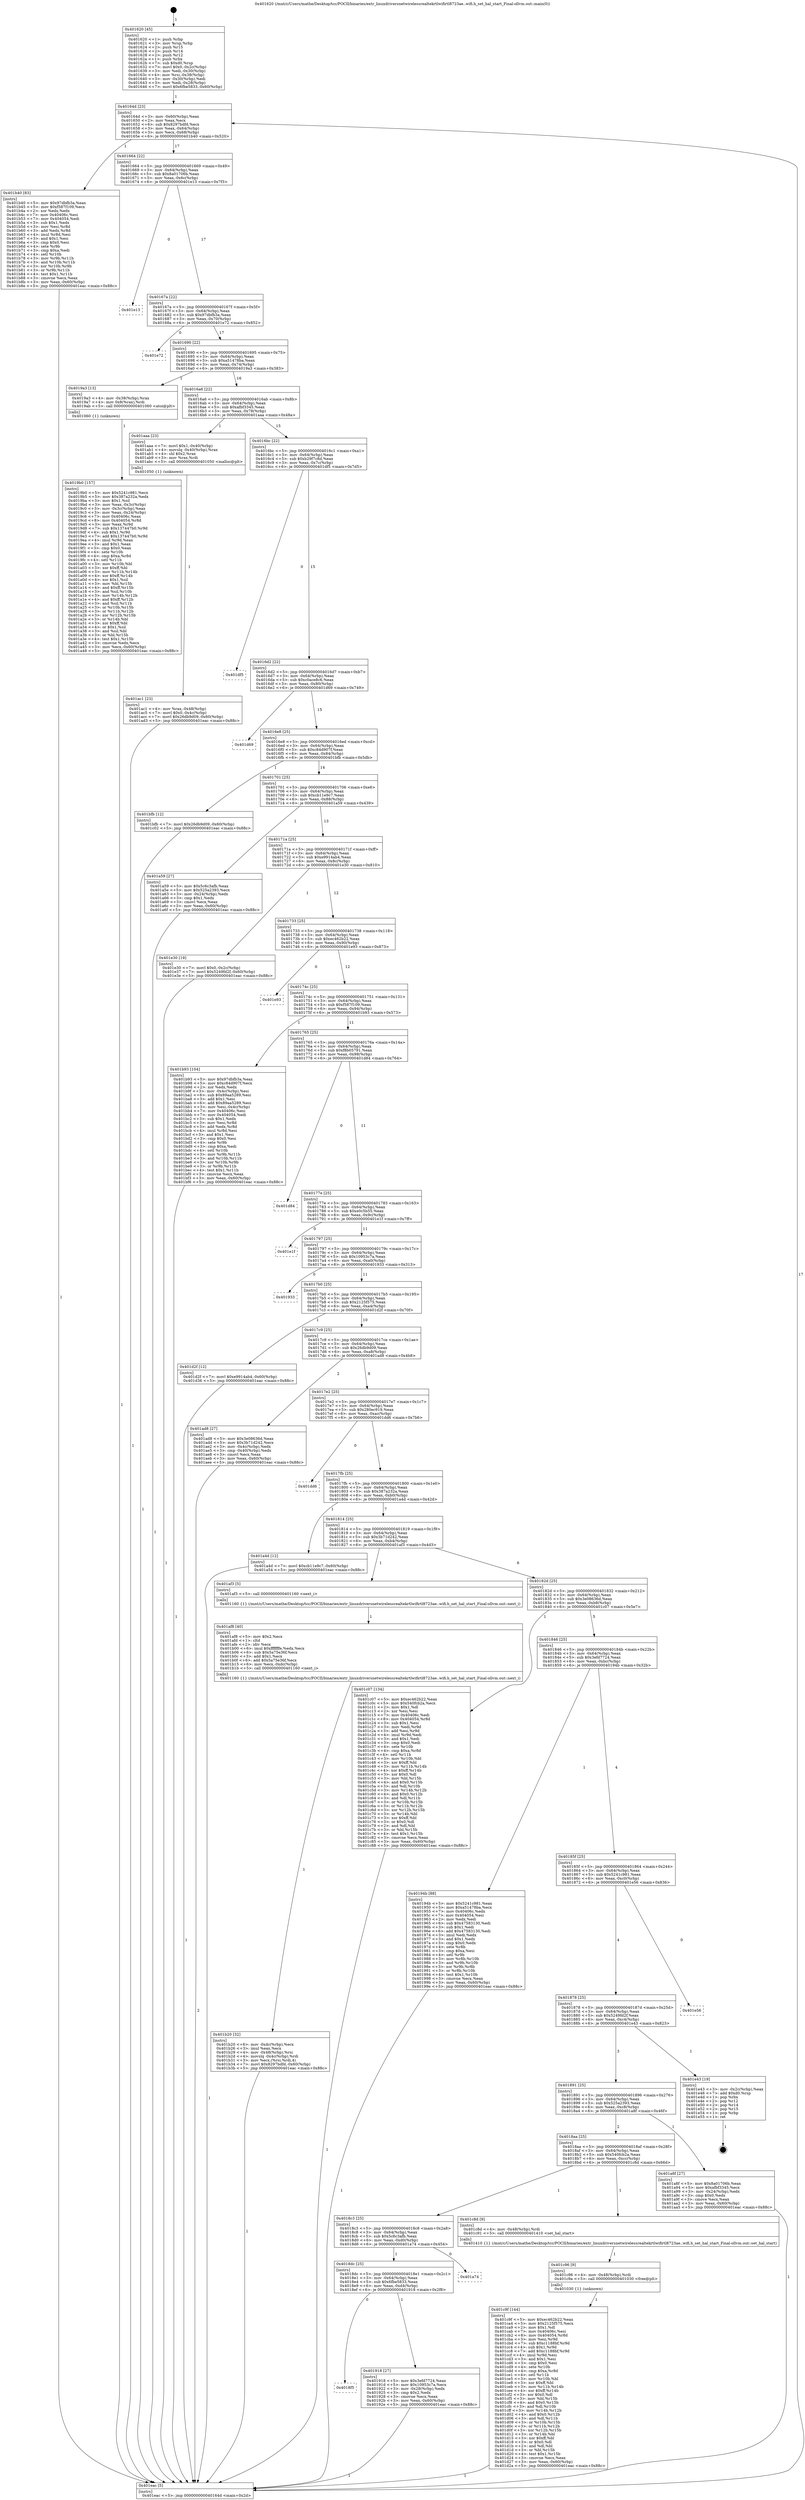 digraph "0x401620" {
  label = "0x401620 (/mnt/c/Users/mathe/Desktop/tcc/POCII/binaries/extr_linuxdriversnetwirelessrealtekrtlwifirtl8723ae..wifi.h_set_hal_start_Final-ollvm.out::main(0))"
  labelloc = "t"
  node[shape=record]

  Entry [label="",width=0.3,height=0.3,shape=circle,fillcolor=black,style=filled]
  "0x40164d" [label="{
     0x40164d [23]\l
     | [instrs]\l
     &nbsp;&nbsp;0x40164d \<+3\>: mov -0x60(%rbp),%eax\l
     &nbsp;&nbsp;0x401650 \<+2\>: mov %eax,%ecx\l
     &nbsp;&nbsp;0x401652 \<+6\>: sub $0x8297bdfd,%ecx\l
     &nbsp;&nbsp;0x401658 \<+3\>: mov %eax,-0x64(%rbp)\l
     &nbsp;&nbsp;0x40165b \<+3\>: mov %ecx,-0x68(%rbp)\l
     &nbsp;&nbsp;0x40165e \<+6\>: je 0000000000401b40 \<main+0x520\>\l
  }"]
  "0x401b40" [label="{
     0x401b40 [83]\l
     | [instrs]\l
     &nbsp;&nbsp;0x401b40 \<+5\>: mov $0x97dbfb3a,%eax\l
     &nbsp;&nbsp;0x401b45 \<+5\>: mov $0xf587f109,%ecx\l
     &nbsp;&nbsp;0x401b4a \<+2\>: xor %edx,%edx\l
     &nbsp;&nbsp;0x401b4c \<+7\>: mov 0x40406c,%esi\l
     &nbsp;&nbsp;0x401b53 \<+7\>: mov 0x404054,%edi\l
     &nbsp;&nbsp;0x401b5a \<+3\>: sub $0x1,%edx\l
     &nbsp;&nbsp;0x401b5d \<+3\>: mov %esi,%r8d\l
     &nbsp;&nbsp;0x401b60 \<+3\>: add %edx,%r8d\l
     &nbsp;&nbsp;0x401b63 \<+4\>: imul %r8d,%esi\l
     &nbsp;&nbsp;0x401b67 \<+3\>: and $0x1,%esi\l
     &nbsp;&nbsp;0x401b6a \<+3\>: cmp $0x0,%esi\l
     &nbsp;&nbsp;0x401b6d \<+4\>: sete %r9b\l
     &nbsp;&nbsp;0x401b71 \<+3\>: cmp $0xa,%edi\l
     &nbsp;&nbsp;0x401b74 \<+4\>: setl %r10b\l
     &nbsp;&nbsp;0x401b78 \<+3\>: mov %r9b,%r11b\l
     &nbsp;&nbsp;0x401b7b \<+3\>: and %r10b,%r11b\l
     &nbsp;&nbsp;0x401b7e \<+3\>: xor %r10b,%r9b\l
     &nbsp;&nbsp;0x401b81 \<+3\>: or %r9b,%r11b\l
     &nbsp;&nbsp;0x401b84 \<+4\>: test $0x1,%r11b\l
     &nbsp;&nbsp;0x401b88 \<+3\>: cmovne %ecx,%eax\l
     &nbsp;&nbsp;0x401b8b \<+3\>: mov %eax,-0x60(%rbp)\l
     &nbsp;&nbsp;0x401b8e \<+5\>: jmp 0000000000401eac \<main+0x88c\>\l
  }"]
  "0x401664" [label="{
     0x401664 [22]\l
     | [instrs]\l
     &nbsp;&nbsp;0x401664 \<+5\>: jmp 0000000000401669 \<main+0x49\>\l
     &nbsp;&nbsp;0x401669 \<+3\>: mov -0x64(%rbp),%eax\l
     &nbsp;&nbsp;0x40166c \<+5\>: sub $0x8a01706b,%eax\l
     &nbsp;&nbsp;0x401671 \<+3\>: mov %eax,-0x6c(%rbp)\l
     &nbsp;&nbsp;0x401674 \<+6\>: je 0000000000401e13 \<main+0x7f3\>\l
  }"]
  Exit [label="",width=0.3,height=0.3,shape=circle,fillcolor=black,style=filled,peripheries=2]
  "0x401e13" [label="{
     0x401e13\l
  }", style=dashed]
  "0x40167a" [label="{
     0x40167a [22]\l
     | [instrs]\l
     &nbsp;&nbsp;0x40167a \<+5\>: jmp 000000000040167f \<main+0x5f\>\l
     &nbsp;&nbsp;0x40167f \<+3\>: mov -0x64(%rbp),%eax\l
     &nbsp;&nbsp;0x401682 \<+5\>: sub $0x97dbfb3a,%eax\l
     &nbsp;&nbsp;0x401687 \<+3\>: mov %eax,-0x70(%rbp)\l
     &nbsp;&nbsp;0x40168a \<+6\>: je 0000000000401e72 \<main+0x852\>\l
  }"]
  "0x401c9f" [label="{
     0x401c9f [144]\l
     | [instrs]\l
     &nbsp;&nbsp;0x401c9f \<+5\>: mov $0xec462b22,%eax\l
     &nbsp;&nbsp;0x401ca4 \<+5\>: mov $0x2125f575,%ecx\l
     &nbsp;&nbsp;0x401ca9 \<+2\>: mov $0x1,%dl\l
     &nbsp;&nbsp;0x401cab \<+7\>: mov 0x40406c,%esi\l
     &nbsp;&nbsp;0x401cb2 \<+8\>: mov 0x404054,%r8d\l
     &nbsp;&nbsp;0x401cba \<+3\>: mov %esi,%r9d\l
     &nbsp;&nbsp;0x401cbd \<+7\>: sub $0xc1188bf,%r9d\l
     &nbsp;&nbsp;0x401cc4 \<+4\>: sub $0x1,%r9d\l
     &nbsp;&nbsp;0x401cc8 \<+7\>: add $0xc1188bf,%r9d\l
     &nbsp;&nbsp;0x401ccf \<+4\>: imul %r9d,%esi\l
     &nbsp;&nbsp;0x401cd3 \<+3\>: and $0x1,%esi\l
     &nbsp;&nbsp;0x401cd6 \<+3\>: cmp $0x0,%esi\l
     &nbsp;&nbsp;0x401cd9 \<+4\>: sete %r10b\l
     &nbsp;&nbsp;0x401cdd \<+4\>: cmp $0xa,%r8d\l
     &nbsp;&nbsp;0x401ce1 \<+4\>: setl %r11b\l
     &nbsp;&nbsp;0x401ce5 \<+3\>: mov %r10b,%bl\l
     &nbsp;&nbsp;0x401ce8 \<+3\>: xor $0xff,%bl\l
     &nbsp;&nbsp;0x401ceb \<+3\>: mov %r11b,%r14b\l
     &nbsp;&nbsp;0x401cee \<+4\>: xor $0xff,%r14b\l
     &nbsp;&nbsp;0x401cf2 \<+3\>: xor $0x0,%dl\l
     &nbsp;&nbsp;0x401cf5 \<+3\>: mov %bl,%r15b\l
     &nbsp;&nbsp;0x401cf8 \<+4\>: and $0x0,%r15b\l
     &nbsp;&nbsp;0x401cfc \<+3\>: and %dl,%r10b\l
     &nbsp;&nbsp;0x401cff \<+3\>: mov %r14b,%r12b\l
     &nbsp;&nbsp;0x401d02 \<+4\>: and $0x0,%r12b\l
     &nbsp;&nbsp;0x401d06 \<+3\>: and %dl,%r11b\l
     &nbsp;&nbsp;0x401d09 \<+3\>: or %r10b,%r15b\l
     &nbsp;&nbsp;0x401d0c \<+3\>: or %r11b,%r12b\l
     &nbsp;&nbsp;0x401d0f \<+3\>: xor %r12b,%r15b\l
     &nbsp;&nbsp;0x401d12 \<+3\>: or %r14b,%bl\l
     &nbsp;&nbsp;0x401d15 \<+3\>: xor $0xff,%bl\l
     &nbsp;&nbsp;0x401d18 \<+3\>: or $0x0,%dl\l
     &nbsp;&nbsp;0x401d1b \<+2\>: and %dl,%bl\l
     &nbsp;&nbsp;0x401d1d \<+3\>: or %bl,%r15b\l
     &nbsp;&nbsp;0x401d20 \<+4\>: test $0x1,%r15b\l
     &nbsp;&nbsp;0x401d24 \<+3\>: cmovne %ecx,%eax\l
     &nbsp;&nbsp;0x401d27 \<+3\>: mov %eax,-0x60(%rbp)\l
     &nbsp;&nbsp;0x401d2a \<+5\>: jmp 0000000000401eac \<main+0x88c\>\l
  }"]
  "0x401e72" [label="{
     0x401e72\l
  }", style=dashed]
  "0x401690" [label="{
     0x401690 [22]\l
     | [instrs]\l
     &nbsp;&nbsp;0x401690 \<+5\>: jmp 0000000000401695 \<main+0x75\>\l
     &nbsp;&nbsp;0x401695 \<+3\>: mov -0x64(%rbp),%eax\l
     &nbsp;&nbsp;0x401698 \<+5\>: sub $0xa51478ba,%eax\l
     &nbsp;&nbsp;0x40169d \<+3\>: mov %eax,-0x74(%rbp)\l
     &nbsp;&nbsp;0x4016a0 \<+6\>: je 00000000004019a3 \<main+0x383\>\l
  }"]
  "0x401c96" [label="{
     0x401c96 [9]\l
     | [instrs]\l
     &nbsp;&nbsp;0x401c96 \<+4\>: mov -0x48(%rbp),%rdi\l
     &nbsp;&nbsp;0x401c9a \<+5\>: call 0000000000401030 \<free@plt\>\l
     | [calls]\l
     &nbsp;&nbsp;0x401030 \{1\} (unknown)\l
  }"]
  "0x4019a3" [label="{
     0x4019a3 [13]\l
     | [instrs]\l
     &nbsp;&nbsp;0x4019a3 \<+4\>: mov -0x38(%rbp),%rax\l
     &nbsp;&nbsp;0x4019a7 \<+4\>: mov 0x8(%rax),%rdi\l
     &nbsp;&nbsp;0x4019ab \<+5\>: call 0000000000401060 \<atoi@plt\>\l
     | [calls]\l
     &nbsp;&nbsp;0x401060 \{1\} (unknown)\l
  }"]
  "0x4016a6" [label="{
     0x4016a6 [22]\l
     | [instrs]\l
     &nbsp;&nbsp;0x4016a6 \<+5\>: jmp 00000000004016ab \<main+0x8b\>\l
     &nbsp;&nbsp;0x4016ab \<+3\>: mov -0x64(%rbp),%eax\l
     &nbsp;&nbsp;0x4016ae \<+5\>: sub $0xafbf3345,%eax\l
     &nbsp;&nbsp;0x4016b3 \<+3\>: mov %eax,-0x78(%rbp)\l
     &nbsp;&nbsp;0x4016b6 \<+6\>: je 0000000000401aaa \<main+0x48a\>\l
  }"]
  "0x401b20" [label="{
     0x401b20 [32]\l
     | [instrs]\l
     &nbsp;&nbsp;0x401b20 \<+6\>: mov -0xdc(%rbp),%ecx\l
     &nbsp;&nbsp;0x401b26 \<+3\>: imul %eax,%ecx\l
     &nbsp;&nbsp;0x401b29 \<+4\>: mov -0x48(%rbp),%rsi\l
     &nbsp;&nbsp;0x401b2d \<+4\>: movslq -0x4c(%rbp),%rdi\l
     &nbsp;&nbsp;0x401b31 \<+3\>: mov %ecx,(%rsi,%rdi,4)\l
     &nbsp;&nbsp;0x401b34 \<+7\>: movl $0x8297bdfd,-0x60(%rbp)\l
     &nbsp;&nbsp;0x401b3b \<+5\>: jmp 0000000000401eac \<main+0x88c\>\l
  }"]
  "0x401aaa" [label="{
     0x401aaa [23]\l
     | [instrs]\l
     &nbsp;&nbsp;0x401aaa \<+7\>: movl $0x1,-0x40(%rbp)\l
     &nbsp;&nbsp;0x401ab1 \<+4\>: movslq -0x40(%rbp),%rax\l
     &nbsp;&nbsp;0x401ab5 \<+4\>: shl $0x2,%rax\l
     &nbsp;&nbsp;0x401ab9 \<+3\>: mov %rax,%rdi\l
     &nbsp;&nbsp;0x401abc \<+5\>: call 0000000000401050 \<malloc@plt\>\l
     | [calls]\l
     &nbsp;&nbsp;0x401050 \{1\} (unknown)\l
  }"]
  "0x4016bc" [label="{
     0x4016bc [22]\l
     | [instrs]\l
     &nbsp;&nbsp;0x4016bc \<+5\>: jmp 00000000004016c1 \<main+0xa1\>\l
     &nbsp;&nbsp;0x4016c1 \<+3\>: mov -0x64(%rbp),%eax\l
     &nbsp;&nbsp;0x4016c4 \<+5\>: sub $0xb29f7c8d,%eax\l
     &nbsp;&nbsp;0x4016c9 \<+3\>: mov %eax,-0x7c(%rbp)\l
     &nbsp;&nbsp;0x4016cc \<+6\>: je 0000000000401df5 \<main+0x7d5\>\l
  }"]
  "0x401af8" [label="{
     0x401af8 [40]\l
     | [instrs]\l
     &nbsp;&nbsp;0x401af8 \<+5\>: mov $0x2,%ecx\l
     &nbsp;&nbsp;0x401afd \<+1\>: cltd\l
     &nbsp;&nbsp;0x401afe \<+2\>: idiv %ecx\l
     &nbsp;&nbsp;0x401b00 \<+6\>: imul $0xfffffffe,%edx,%ecx\l
     &nbsp;&nbsp;0x401b06 \<+6\>: sub $0x5a75e36f,%ecx\l
     &nbsp;&nbsp;0x401b0c \<+3\>: add $0x1,%ecx\l
     &nbsp;&nbsp;0x401b0f \<+6\>: add $0x5a75e36f,%ecx\l
     &nbsp;&nbsp;0x401b15 \<+6\>: mov %ecx,-0xdc(%rbp)\l
     &nbsp;&nbsp;0x401b1b \<+5\>: call 0000000000401160 \<next_i\>\l
     | [calls]\l
     &nbsp;&nbsp;0x401160 \{1\} (/mnt/c/Users/mathe/Desktop/tcc/POCII/binaries/extr_linuxdriversnetwirelessrealtekrtlwifirtl8723ae..wifi.h_set_hal_start_Final-ollvm.out::next_i)\l
  }"]
  "0x401df5" [label="{
     0x401df5\l
  }", style=dashed]
  "0x4016d2" [label="{
     0x4016d2 [22]\l
     | [instrs]\l
     &nbsp;&nbsp;0x4016d2 \<+5\>: jmp 00000000004016d7 \<main+0xb7\>\l
     &nbsp;&nbsp;0x4016d7 \<+3\>: mov -0x64(%rbp),%eax\l
     &nbsp;&nbsp;0x4016da \<+5\>: sub $0xc0ace8c6,%eax\l
     &nbsp;&nbsp;0x4016df \<+3\>: mov %eax,-0x80(%rbp)\l
     &nbsp;&nbsp;0x4016e2 \<+6\>: je 0000000000401d69 \<main+0x749\>\l
  }"]
  "0x401ac1" [label="{
     0x401ac1 [23]\l
     | [instrs]\l
     &nbsp;&nbsp;0x401ac1 \<+4\>: mov %rax,-0x48(%rbp)\l
     &nbsp;&nbsp;0x401ac5 \<+7\>: movl $0x0,-0x4c(%rbp)\l
     &nbsp;&nbsp;0x401acc \<+7\>: movl $0x26db9d09,-0x60(%rbp)\l
     &nbsp;&nbsp;0x401ad3 \<+5\>: jmp 0000000000401eac \<main+0x88c\>\l
  }"]
  "0x401d69" [label="{
     0x401d69\l
  }", style=dashed]
  "0x4016e8" [label="{
     0x4016e8 [25]\l
     | [instrs]\l
     &nbsp;&nbsp;0x4016e8 \<+5\>: jmp 00000000004016ed \<main+0xcd\>\l
     &nbsp;&nbsp;0x4016ed \<+3\>: mov -0x64(%rbp),%eax\l
     &nbsp;&nbsp;0x4016f0 \<+5\>: sub $0xc84d907f,%eax\l
     &nbsp;&nbsp;0x4016f5 \<+6\>: mov %eax,-0x84(%rbp)\l
     &nbsp;&nbsp;0x4016fb \<+6\>: je 0000000000401bfb \<main+0x5db\>\l
  }"]
  "0x4019b0" [label="{
     0x4019b0 [157]\l
     | [instrs]\l
     &nbsp;&nbsp;0x4019b0 \<+5\>: mov $0x5241c981,%ecx\l
     &nbsp;&nbsp;0x4019b5 \<+5\>: mov $0x387a232a,%edx\l
     &nbsp;&nbsp;0x4019ba \<+3\>: mov $0x1,%sil\l
     &nbsp;&nbsp;0x4019bd \<+3\>: mov %eax,-0x3c(%rbp)\l
     &nbsp;&nbsp;0x4019c0 \<+3\>: mov -0x3c(%rbp),%eax\l
     &nbsp;&nbsp;0x4019c3 \<+3\>: mov %eax,-0x24(%rbp)\l
     &nbsp;&nbsp;0x4019c6 \<+7\>: mov 0x40406c,%eax\l
     &nbsp;&nbsp;0x4019cd \<+8\>: mov 0x404054,%r8d\l
     &nbsp;&nbsp;0x4019d5 \<+3\>: mov %eax,%r9d\l
     &nbsp;&nbsp;0x4019d8 \<+7\>: sub $0x137447b0,%r9d\l
     &nbsp;&nbsp;0x4019df \<+4\>: sub $0x1,%r9d\l
     &nbsp;&nbsp;0x4019e3 \<+7\>: add $0x137447b0,%r9d\l
     &nbsp;&nbsp;0x4019ea \<+4\>: imul %r9d,%eax\l
     &nbsp;&nbsp;0x4019ee \<+3\>: and $0x1,%eax\l
     &nbsp;&nbsp;0x4019f1 \<+3\>: cmp $0x0,%eax\l
     &nbsp;&nbsp;0x4019f4 \<+4\>: sete %r10b\l
     &nbsp;&nbsp;0x4019f8 \<+4\>: cmp $0xa,%r8d\l
     &nbsp;&nbsp;0x4019fc \<+4\>: setl %r11b\l
     &nbsp;&nbsp;0x401a00 \<+3\>: mov %r10b,%bl\l
     &nbsp;&nbsp;0x401a03 \<+3\>: xor $0xff,%bl\l
     &nbsp;&nbsp;0x401a06 \<+3\>: mov %r11b,%r14b\l
     &nbsp;&nbsp;0x401a09 \<+4\>: xor $0xff,%r14b\l
     &nbsp;&nbsp;0x401a0d \<+4\>: xor $0x1,%sil\l
     &nbsp;&nbsp;0x401a11 \<+3\>: mov %bl,%r15b\l
     &nbsp;&nbsp;0x401a14 \<+4\>: and $0xff,%r15b\l
     &nbsp;&nbsp;0x401a18 \<+3\>: and %sil,%r10b\l
     &nbsp;&nbsp;0x401a1b \<+3\>: mov %r14b,%r12b\l
     &nbsp;&nbsp;0x401a1e \<+4\>: and $0xff,%r12b\l
     &nbsp;&nbsp;0x401a22 \<+3\>: and %sil,%r11b\l
     &nbsp;&nbsp;0x401a25 \<+3\>: or %r10b,%r15b\l
     &nbsp;&nbsp;0x401a28 \<+3\>: or %r11b,%r12b\l
     &nbsp;&nbsp;0x401a2b \<+3\>: xor %r12b,%r15b\l
     &nbsp;&nbsp;0x401a2e \<+3\>: or %r14b,%bl\l
     &nbsp;&nbsp;0x401a31 \<+3\>: xor $0xff,%bl\l
     &nbsp;&nbsp;0x401a34 \<+4\>: or $0x1,%sil\l
     &nbsp;&nbsp;0x401a38 \<+3\>: and %sil,%bl\l
     &nbsp;&nbsp;0x401a3b \<+3\>: or %bl,%r15b\l
     &nbsp;&nbsp;0x401a3e \<+4\>: test $0x1,%r15b\l
     &nbsp;&nbsp;0x401a42 \<+3\>: cmovne %edx,%ecx\l
     &nbsp;&nbsp;0x401a45 \<+3\>: mov %ecx,-0x60(%rbp)\l
     &nbsp;&nbsp;0x401a48 \<+5\>: jmp 0000000000401eac \<main+0x88c\>\l
  }"]
  "0x401bfb" [label="{
     0x401bfb [12]\l
     | [instrs]\l
     &nbsp;&nbsp;0x401bfb \<+7\>: movl $0x26db9d09,-0x60(%rbp)\l
     &nbsp;&nbsp;0x401c02 \<+5\>: jmp 0000000000401eac \<main+0x88c\>\l
  }"]
  "0x401701" [label="{
     0x401701 [25]\l
     | [instrs]\l
     &nbsp;&nbsp;0x401701 \<+5\>: jmp 0000000000401706 \<main+0xe6\>\l
     &nbsp;&nbsp;0x401706 \<+3\>: mov -0x64(%rbp),%eax\l
     &nbsp;&nbsp;0x401709 \<+5\>: sub $0xcb11e9c7,%eax\l
     &nbsp;&nbsp;0x40170e \<+6\>: mov %eax,-0x88(%rbp)\l
     &nbsp;&nbsp;0x401714 \<+6\>: je 0000000000401a59 \<main+0x439\>\l
  }"]
  "0x401620" [label="{
     0x401620 [45]\l
     | [instrs]\l
     &nbsp;&nbsp;0x401620 \<+1\>: push %rbp\l
     &nbsp;&nbsp;0x401621 \<+3\>: mov %rsp,%rbp\l
     &nbsp;&nbsp;0x401624 \<+2\>: push %r15\l
     &nbsp;&nbsp;0x401626 \<+2\>: push %r14\l
     &nbsp;&nbsp;0x401628 \<+2\>: push %r12\l
     &nbsp;&nbsp;0x40162a \<+1\>: push %rbx\l
     &nbsp;&nbsp;0x40162b \<+7\>: sub $0xd0,%rsp\l
     &nbsp;&nbsp;0x401632 \<+7\>: movl $0x0,-0x2c(%rbp)\l
     &nbsp;&nbsp;0x401639 \<+3\>: mov %edi,-0x30(%rbp)\l
     &nbsp;&nbsp;0x40163c \<+4\>: mov %rsi,-0x38(%rbp)\l
     &nbsp;&nbsp;0x401640 \<+3\>: mov -0x30(%rbp),%edi\l
     &nbsp;&nbsp;0x401643 \<+3\>: mov %edi,-0x28(%rbp)\l
     &nbsp;&nbsp;0x401646 \<+7\>: movl $0x6fbe5833,-0x60(%rbp)\l
  }"]
  "0x401a59" [label="{
     0x401a59 [27]\l
     | [instrs]\l
     &nbsp;&nbsp;0x401a59 \<+5\>: mov $0x5c6c3afb,%eax\l
     &nbsp;&nbsp;0x401a5e \<+5\>: mov $0x525a2393,%ecx\l
     &nbsp;&nbsp;0x401a63 \<+3\>: mov -0x24(%rbp),%edx\l
     &nbsp;&nbsp;0x401a66 \<+3\>: cmp $0x1,%edx\l
     &nbsp;&nbsp;0x401a69 \<+3\>: cmovl %ecx,%eax\l
     &nbsp;&nbsp;0x401a6c \<+3\>: mov %eax,-0x60(%rbp)\l
     &nbsp;&nbsp;0x401a6f \<+5\>: jmp 0000000000401eac \<main+0x88c\>\l
  }"]
  "0x40171a" [label="{
     0x40171a [25]\l
     | [instrs]\l
     &nbsp;&nbsp;0x40171a \<+5\>: jmp 000000000040171f \<main+0xff\>\l
     &nbsp;&nbsp;0x40171f \<+3\>: mov -0x64(%rbp),%eax\l
     &nbsp;&nbsp;0x401722 \<+5\>: sub $0xe9914ab4,%eax\l
     &nbsp;&nbsp;0x401727 \<+6\>: mov %eax,-0x8c(%rbp)\l
     &nbsp;&nbsp;0x40172d \<+6\>: je 0000000000401e30 \<main+0x810\>\l
  }"]
  "0x401eac" [label="{
     0x401eac [5]\l
     | [instrs]\l
     &nbsp;&nbsp;0x401eac \<+5\>: jmp 000000000040164d \<main+0x2d\>\l
  }"]
  "0x401e30" [label="{
     0x401e30 [19]\l
     | [instrs]\l
     &nbsp;&nbsp;0x401e30 \<+7\>: movl $0x0,-0x2c(%rbp)\l
     &nbsp;&nbsp;0x401e37 \<+7\>: movl $0x5249fd2f,-0x60(%rbp)\l
     &nbsp;&nbsp;0x401e3e \<+5\>: jmp 0000000000401eac \<main+0x88c\>\l
  }"]
  "0x401733" [label="{
     0x401733 [25]\l
     | [instrs]\l
     &nbsp;&nbsp;0x401733 \<+5\>: jmp 0000000000401738 \<main+0x118\>\l
     &nbsp;&nbsp;0x401738 \<+3\>: mov -0x64(%rbp),%eax\l
     &nbsp;&nbsp;0x40173b \<+5\>: sub $0xec462b22,%eax\l
     &nbsp;&nbsp;0x401740 \<+6\>: mov %eax,-0x90(%rbp)\l
     &nbsp;&nbsp;0x401746 \<+6\>: je 0000000000401e93 \<main+0x873\>\l
  }"]
  "0x4018f5" [label="{
     0x4018f5\l
  }", style=dashed]
  "0x401e93" [label="{
     0x401e93\l
  }", style=dashed]
  "0x40174c" [label="{
     0x40174c [25]\l
     | [instrs]\l
     &nbsp;&nbsp;0x40174c \<+5\>: jmp 0000000000401751 \<main+0x131\>\l
     &nbsp;&nbsp;0x401751 \<+3\>: mov -0x64(%rbp),%eax\l
     &nbsp;&nbsp;0x401754 \<+5\>: sub $0xf587f109,%eax\l
     &nbsp;&nbsp;0x401759 \<+6\>: mov %eax,-0x94(%rbp)\l
     &nbsp;&nbsp;0x40175f \<+6\>: je 0000000000401b93 \<main+0x573\>\l
  }"]
  "0x401918" [label="{
     0x401918 [27]\l
     | [instrs]\l
     &nbsp;&nbsp;0x401918 \<+5\>: mov $0x3efd7724,%eax\l
     &nbsp;&nbsp;0x40191d \<+5\>: mov $0x10953c7a,%ecx\l
     &nbsp;&nbsp;0x401922 \<+3\>: mov -0x28(%rbp),%edx\l
     &nbsp;&nbsp;0x401925 \<+3\>: cmp $0x2,%edx\l
     &nbsp;&nbsp;0x401928 \<+3\>: cmovne %ecx,%eax\l
     &nbsp;&nbsp;0x40192b \<+3\>: mov %eax,-0x60(%rbp)\l
     &nbsp;&nbsp;0x40192e \<+5\>: jmp 0000000000401eac \<main+0x88c\>\l
  }"]
  "0x401b93" [label="{
     0x401b93 [104]\l
     | [instrs]\l
     &nbsp;&nbsp;0x401b93 \<+5\>: mov $0x97dbfb3a,%eax\l
     &nbsp;&nbsp;0x401b98 \<+5\>: mov $0xc84d907f,%ecx\l
     &nbsp;&nbsp;0x401b9d \<+2\>: xor %edx,%edx\l
     &nbsp;&nbsp;0x401b9f \<+3\>: mov -0x4c(%rbp),%esi\l
     &nbsp;&nbsp;0x401ba2 \<+6\>: sub $0x89aa5289,%esi\l
     &nbsp;&nbsp;0x401ba8 \<+3\>: add $0x1,%esi\l
     &nbsp;&nbsp;0x401bab \<+6\>: add $0x89aa5289,%esi\l
     &nbsp;&nbsp;0x401bb1 \<+3\>: mov %esi,-0x4c(%rbp)\l
     &nbsp;&nbsp;0x401bb4 \<+7\>: mov 0x40406c,%esi\l
     &nbsp;&nbsp;0x401bbb \<+7\>: mov 0x404054,%edi\l
     &nbsp;&nbsp;0x401bc2 \<+3\>: sub $0x1,%edx\l
     &nbsp;&nbsp;0x401bc5 \<+3\>: mov %esi,%r8d\l
     &nbsp;&nbsp;0x401bc8 \<+3\>: add %edx,%r8d\l
     &nbsp;&nbsp;0x401bcb \<+4\>: imul %r8d,%esi\l
     &nbsp;&nbsp;0x401bcf \<+3\>: and $0x1,%esi\l
     &nbsp;&nbsp;0x401bd2 \<+3\>: cmp $0x0,%esi\l
     &nbsp;&nbsp;0x401bd5 \<+4\>: sete %r9b\l
     &nbsp;&nbsp;0x401bd9 \<+3\>: cmp $0xa,%edi\l
     &nbsp;&nbsp;0x401bdc \<+4\>: setl %r10b\l
     &nbsp;&nbsp;0x401be0 \<+3\>: mov %r9b,%r11b\l
     &nbsp;&nbsp;0x401be3 \<+3\>: and %r10b,%r11b\l
     &nbsp;&nbsp;0x401be6 \<+3\>: xor %r10b,%r9b\l
     &nbsp;&nbsp;0x401be9 \<+3\>: or %r9b,%r11b\l
     &nbsp;&nbsp;0x401bec \<+4\>: test $0x1,%r11b\l
     &nbsp;&nbsp;0x401bf0 \<+3\>: cmovne %ecx,%eax\l
     &nbsp;&nbsp;0x401bf3 \<+3\>: mov %eax,-0x60(%rbp)\l
     &nbsp;&nbsp;0x401bf6 \<+5\>: jmp 0000000000401eac \<main+0x88c\>\l
  }"]
  "0x401765" [label="{
     0x401765 [25]\l
     | [instrs]\l
     &nbsp;&nbsp;0x401765 \<+5\>: jmp 000000000040176a \<main+0x14a\>\l
     &nbsp;&nbsp;0x40176a \<+3\>: mov -0x64(%rbp),%eax\l
     &nbsp;&nbsp;0x40176d \<+5\>: sub $0xf8b05791,%eax\l
     &nbsp;&nbsp;0x401772 \<+6\>: mov %eax,-0x98(%rbp)\l
     &nbsp;&nbsp;0x401778 \<+6\>: je 0000000000401d84 \<main+0x764\>\l
  }"]
  "0x4018dc" [label="{
     0x4018dc [25]\l
     | [instrs]\l
     &nbsp;&nbsp;0x4018dc \<+5\>: jmp 00000000004018e1 \<main+0x2c1\>\l
     &nbsp;&nbsp;0x4018e1 \<+3\>: mov -0x64(%rbp),%eax\l
     &nbsp;&nbsp;0x4018e4 \<+5\>: sub $0x6fbe5833,%eax\l
     &nbsp;&nbsp;0x4018e9 \<+6\>: mov %eax,-0xd4(%rbp)\l
     &nbsp;&nbsp;0x4018ef \<+6\>: je 0000000000401918 \<main+0x2f8\>\l
  }"]
  "0x401d84" [label="{
     0x401d84\l
  }", style=dashed]
  "0x40177e" [label="{
     0x40177e [25]\l
     | [instrs]\l
     &nbsp;&nbsp;0x40177e \<+5\>: jmp 0000000000401783 \<main+0x163\>\l
     &nbsp;&nbsp;0x401783 \<+3\>: mov -0x64(%rbp),%eax\l
     &nbsp;&nbsp;0x401786 \<+5\>: sub $0xe0c5b55,%eax\l
     &nbsp;&nbsp;0x40178b \<+6\>: mov %eax,-0x9c(%rbp)\l
     &nbsp;&nbsp;0x401791 \<+6\>: je 0000000000401e1f \<main+0x7ff\>\l
  }"]
  "0x401a74" [label="{
     0x401a74\l
  }", style=dashed]
  "0x401e1f" [label="{
     0x401e1f\l
  }", style=dashed]
  "0x401797" [label="{
     0x401797 [25]\l
     | [instrs]\l
     &nbsp;&nbsp;0x401797 \<+5\>: jmp 000000000040179c \<main+0x17c\>\l
     &nbsp;&nbsp;0x40179c \<+3\>: mov -0x64(%rbp),%eax\l
     &nbsp;&nbsp;0x40179f \<+5\>: sub $0x10953c7a,%eax\l
     &nbsp;&nbsp;0x4017a4 \<+6\>: mov %eax,-0xa0(%rbp)\l
     &nbsp;&nbsp;0x4017aa \<+6\>: je 0000000000401933 \<main+0x313\>\l
  }"]
  "0x4018c3" [label="{
     0x4018c3 [25]\l
     | [instrs]\l
     &nbsp;&nbsp;0x4018c3 \<+5\>: jmp 00000000004018c8 \<main+0x2a8\>\l
     &nbsp;&nbsp;0x4018c8 \<+3\>: mov -0x64(%rbp),%eax\l
     &nbsp;&nbsp;0x4018cb \<+5\>: sub $0x5c6c3afb,%eax\l
     &nbsp;&nbsp;0x4018d0 \<+6\>: mov %eax,-0xd0(%rbp)\l
     &nbsp;&nbsp;0x4018d6 \<+6\>: je 0000000000401a74 \<main+0x454\>\l
  }"]
  "0x401933" [label="{
     0x401933\l
  }", style=dashed]
  "0x4017b0" [label="{
     0x4017b0 [25]\l
     | [instrs]\l
     &nbsp;&nbsp;0x4017b0 \<+5\>: jmp 00000000004017b5 \<main+0x195\>\l
     &nbsp;&nbsp;0x4017b5 \<+3\>: mov -0x64(%rbp),%eax\l
     &nbsp;&nbsp;0x4017b8 \<+5\>: sub $0x2125f575,%eax\l
     &nbsp;&nbsp;0x4017bd \<+6\>: mov %eax,-0xa4(%rbp)\l
     &nbsp;&nbsp;0x4017c3 \<+6\>: je 0000000000401d2f \<main+0x70f\>\l
  }"]
  "0x401c8d" [label="{
     0x401c8d [9]\l
     | [instrs]\l
     &nbsp;&nbsp;0x401c8d \<+4\>: mov -0x48(%rbp),%rdi\l
     &nbsp;&nbsp;0x401c91 \<+5\>: call 0000000000401410 \<set_hal_start\>\l
     | [calls]\l
     &nbsp;&nbsp;0x401410 \{1\} (/mnt/c/Users/mathe/Desktop/tcc/POCII/binaries/extr_linuxdriversnetwirelessrealtekrtlwifirtl8723ae..wifi.h_set_hal_start_Final-ollvm.out::set_hal_start)\l
  }"]
  "0x401d2f" [label="{
     0x401d2f [12]\l
     | [instrs]\l
     &nbsp;&nbsp;0x401d2f \<+7\>: movl $0xe9914ab4,-0x60(%rbp)\l
     &nbsp;&nbsp;0x401d36 \<+5\>: jmp 0000000000401eac \<main+0x88c\>\l
  }"]
  "0x4017c9" [label="{
     0x4017c9 [25]\l
     | [instrs]\l
     &nbsp;&nbsp;0x4017c9 \<+5\>: jmp 00000000004017ce \<main+0x1ae\>\l
     &nbsp;&nbsp;0x4017ce \<+3\>: mov -0x64(%rbp),%eax\l
     &nbsp;&nbsp;0x4017d1 \<+5\>: sub $0x26db9d09,%eax\l
     &nbsp;&nbsp;0x4017d6 \<+6\>: mov %eax,-0xa8(%rbp)\l
     &nbsp;&nbsp;0x4017dc \<+6\>: je 0000000000401ad8 \<main+0x4b8\>\l
  }"]
  "0x4018aa" [label="{
     0x4018aa [25]\l
     | [instrs]\l
     &nbsp;&nbsp;0x4018aa \<+5\>: jmp 00000000004018af \<main+0x28f\>\l
     &nbsp;&nbsp;0x4018af \<+3\>: mov -0x64(%rbp),%eax\l
     &nbsp;&nbsp;0x4018b2 \<+5\>: sub $0x540fcb2a,%eax\l
     &nbsp;&nbsp;0x4018b7 \<+6\>: mov %eax,-0xcc(%rbp)\l
     &nbsp;&nbsp;0x4018bd \<+6\>: je 0000000000401c8d \<main+0x66d\>\l
  }"]
  "0x401ad8" [label="{
     0x401ad8 [27]\l
     | [instrs]\l
     &nbsp;&nbsp;0x401ad8 \<+5\>: mov $0x3e08636d,%eax\l
     &nbsp;&nbsp;0x401add \<+5\>: mov $0x3b71d242,%ecx\l
     &nbsp;&nbsp;0x401ae2 \<+3\>: mov -0x4c(%rbp),%edx\l
     &nbsp;&nbsp;0x401ae5 \<+3\>: cmp -0x40(%rbp),%edx\l
     &nbsp;&nbsp;0x401ae8 \<+3\>: cmovl %ecx,%eax\l
     &nbsp;&nbsp;0x401aeb \<+3\>: mov %eax,-0x60(%rbp)\l
     &nbsp;&nbsp;0x401aee \<+5\>: jmp 0000000000401eac \<main+0x88c\>\l
  }"]
  "0x4017e2" [label="{
     0x4017e2 [25]\l
     | [instrs]\l
     &nbsp;&nbsp;0x4017e2 \<+5\>: jmp 00000000004017e7 \<main+0x1c7\>\l
     &nbsp;&nbsp;0x4017e7 \<+3\>: mov -0x64(%rbp),%eax\l
     &nbsp;&nbsp;0x4017ea \<+5\>: sub $0x280ec919,%eax\l
     &nbsp;&nbsp;0x4017ef \<+6\>: mov %eax,-0xac(%rbp)\l
     &nbsp;&nbsp;0x4017f5 \<+6\>: je 0000000000401dd6 \<main+0x7b6\>\l
  }"]
  "0x401a8f" [label="{
     0x401a8f [27]\l
     | [instrs]\l
     &nbsp;&nbsp;0x401a8f \<+5\>: mov $0x8a01706b,%eax\l
     &nbsp;&nbsp;0x401a94 \<+5\>: mov $0xafbf3345,%ecx\l
     &nbsp;&nbsp;0x401a99 \<+3\>: mov -0x24(%rbp),%edx\l
     &nbsp;&nbsp;0x401a9c \<+3\>: cmp $0x0,%edx\l
     &nbsp;&nbsp;0x401a9f \<+3\>: cmove %ecx,%eax\l
     &nbsp;&nbsp;0x401aa2 \<+3\>: mov %eax,-0x60(%rbp)\l
     &nbsp;&nbsp;0x401aa5 \<+5\>: jmp 0000000000401eac \<main+0x88c\>\l
  }"]
  "0x401dd6" [label="{
     0x401dd6\l
  }", style=dashed]
  "0x4017fb" [label="{
     0x4017fb [25]\l
     | [instrs]\l
     &nbsp;&nbsp;0x4017fb \<+5\>: jmp 0000000000401800 \<main+0x1e0\>\l
     &nbsp;&nbsp;0x401800 \<+3\>: mov -0x64(%rbp),%eax\l
     &nbsp;&nbsp;0x401803 \<+5\>: sub $0x387a232a,%eax\l
     &nbsp;&nbsp;0x401808 \<+6\>: mov %eax,-0xb0(%rbp)\l
     &nbsp;&nbsp;0x40180e \<+6\>: je 0000000000401a4d \<main+0x42d\>\l
  }"]
  "0x401891" [label="{
     0x401891 [25]\l
     | [instrs]\l
     &nbsp;&nbsp;0x401891 \<+5\>: jmp 0000000000401896 \<main+0x276\>\l
     &nbsp;&nbsp;0x401896 \<+3\>: mov -0x64(%rbp),%eax\l
     &nbsp;&nbsp;0x401899 \<+5\>: sub $0x525a2393,%eax\l
     &nbsp;&nbsp;0x40189e \<+6\>: mov %eax,-0xc8(%rbp)\l
     &nbsp;&nbsp;0x4018a4 \<+6\>: je 0000000000401a8f \<main+0x46f\>\l
  }"]
  "0x401a4d" [label="{
     0x401a4d [12]\l
     | [instrs]\l
     &nbsp;&nbsp;0x401a4d \<+7\>: movl $0xcb11e9c7,-0x60(%rbp)\l
     &nbsp;&nbsp;0x401a54 \<+5\>: jmp 0000000000401eac \<main+0x88c\>\l
  }"]
  "0x401814" [label="{
     0x401814 [25]\l
     | [instrs]\l
     &nbsp;&nbsp;0x401814 \<+5\>: jmp 0000000000401819 \<main+0x1f9\>\l
     &nbsp;&nbsp;0x401819 \<+3\>: mov -0x64(%rbp),%eax\l
     &nbsp;&nbsp;0x40181c \<+5\>: sub $0x3b71d242,%eax\l
     &nbsp;&nbsp;0x401821 \<+6\>: mov %eax,-0xb4(%rbp)\l
     &nbsp;&nbsp;0x401827 \<+6\>: je 0000000000401af3 \<main+0x4d3\>\l
  }"]
  "0x401e43" [label="{
     0x401e43 [19]\l
     | [instrs]\l
     &nbsp;&nbsp;0x401e43 \<+3\>: mov -0x2c(%rbp),%eax\l
     &nbsp;&nbsp;0x401e46 \<+7\>: add $0xd0,%rsp\l
     &nbsp;&nbsp;0x401e4d \<+1\>: pop %rbx\l
     &nbsp;&nbsp;0x401e4e \<+2\>: pop %r12\l
     &nbsp;&nbsp;0x401e50 \<+2\>: pop %r14\l
     &nbsp;&nbsp;0x401e52 \<+2\>: pop %r15\l
     &nbsp;&nbsp;0x401e54 \<+1\>: pop %rbp\l
     &nbsp;&nbsp;0x401e55 \<+1\>: ret\l
  }"]
  "0x401af3" [label="{
     0x401af3 [5]\l
     | [instrs]\l
     &nbsp;&nbsp;0x401af3 \<+5\>: call 0000000000401160 \<next_i\>\l
     | [calls]\l
     &nbsp;&nbsp;0x401160 \{1\} (/mnt/c/Users/mathe/Desktop/tcc/POCII/binaries/extr_linuxdriversnetwirelessrealtekrtlwifirtl8723ae..wifi.h_set_hal_start_Final-ollvm.out::next_i)\l
  }"]
  "0x40182d" [label="{
     0x40182d [25]\l
     | [instrs]\l
     &nbsp;&nbsp;0x40182d \<+5\>: jmp 0000000000401832 \<main+0x212\>\l
     &nbsp;&nbsp;0x401832 \<+3\>: mov -0x64(%rbp),%eax\l
     &nbsp;&nbsp;0x401835 \<+5\>: sub $0x3e08636d,%eax\l
     &nbsp;&nbsp;0x40183a \<+6\>: mov %eax,-0xb8(%rbp)\l
     &nbsp;&nbsp;0x401840 \<+6\>: je 0000000000401c07 \<main+0x5e7\>\l
  }"]
  "0x401878" [label="{
     0x401878 [25]\l
     | [instrs]\l
     &nbsp;&nbsp;0x401878 \<+5\>: jmp 000000000040187d \<main+0x25d\>\l
     &nbsp;&nbsp;0x40187d \<+3\>: mov -0x64(%rbp),%eax\l
     &nbsp;&nbsp;0x401880 \<+5\>: sub $0x5249fd2f,%eax\l
     &nbsp;&nbsp;0x401885 \<+6\>: mov %eax,-0xc4(%rbp)\l
     &nbsp;&nbsp;0x40188b \<+6\>: je 0000000000401e43 \<main+0x823\>\l
  }"]
  "0x401c07" [label="{
     0x401c07 [134]\l
     | [instrs]\l
     &nbsp;&nbsp;0x401c07 \<+5\>: mov $0xec462b22,%eax\l
     &nbsp;&nbsp;0x401c0c \<+5\>: mov $0x540fcb2a,%ecx\l
     &nbsp;&nbsp;0x401c11 \<+2\>: mov $0x1,%dl\l
     &nbsp;&nbsp;0x401c13 \<+2\>: xor %esi,%esi\l
     &nbsp;&nbsp;0x401c15 \<+7\>: mov 0x40406c,%edi\l
     &nbsp;&nbsp;0x401c1c \<+8\>: mov 0x404054,%r8d\l
     &nbsp;&nbsp;0x401c24 \<+3\>: sub $0x1,%esi\l
     &nbsp;&nbsp;0x401c27 \<+3\>: mov %edi,%r9d\l
     &nbsp;&nbsp;0x401c2a \<+3\>: add %esi,%r9d\l
     &nbsp;&nbsp;0x401c2d \<+4\>: imul %r9d,%edi\l
     &nbsp;&nbsp;0x401c31 \<+3\>: and $0x1,%edi\l
     &nbsp;&nbsp;0x401c34 \<+3\>: cmp $0x0,%edi\l
     &nbsp;&nbsp;0x401c37 \<+4\>: sete %r10b\l
     &nbsp;&nbsp;0x401c3b \<+4\>: cmp $0xa,%r8d\l
     &nbsp;&nbsp;0x401c3f \<+4\>: setl %r11b\l
     &nbsp;&nbsp;0x401c43 \<+3\>: mov %r10b,%bl\l
     &nbsp;&nbsp;0x401c46 \<+3\>: xor $0xff,%bl\l
     &nbsp;&nbsp;0x401c49 \<+3\>: mov %r11b,%r14b\l
     &nbsp;&nbsp;0x401c4c \<+4\>: xor $0xff,%r14b\l
     &nbsp;&nbsp;0x401c50 \<+3\>: xor $0x0,%dl\l
     &nbsp;&nbsp;0x401c53 \<+3\>: mov %bl,%r15b\l
     &nbsp;&nbsp;0x401c56 \<+4\>: and $0x0,%r15b\l
     &nbsp;&nbsp;0x401c5a \<+3\>: and %dl,%r10b\l
     &nbsp;&nbsp;0x401c5d \<+3\>: mov %r14b,%r12b\l
     &nbsp;&nbsp;0x401c60 \<+4\>: and $0x0,%r12b\l
     &nbsp;&nbsp;0x401c64 \<+3\>: and %dl,%r11b\l
     &nbsp;&nbsp;0x401c67 \<+3\>: or %r10b,%r15b\l
     &nbsp;&nbsp;0x401c6a \<+3\>: or %r11b,%r12b\l
     &nbsp;&nbsp;0x401c6d \<+3\>: xor %r12b,%r15b\l
     &nbsp;&nbsp;0x401c70 \<+3\>: or %r14b,%bl\l
     &nbsp;&nbsp;0x401c73 \<+3\>: xor $0xff,%bl\l
     &nbsp;&nbsp;0x401c76 \<+3\>: or $0x0,%dl\l
     &nbsp;&nbsp;0x401c79 \<+2\>: and %dl,%bl\l
     &nbsp;&nbsp;0x401c7b \<+3\>: or %bl,%r15b\l
     &nbsp;&nbsp;0x401c7e \<+4\>: test $0x1,%r15b\l
     &nbsp;&nbsp;0x401c82 \<+3\>: cmovne %ecx,%eax\l
     &nbsp;&nbsp;0x401c85 \<+3\>: mov %eax,-0x60(%rbp)\l
     &nbsp;&nbsp;0x401c88 \<+5\>: jmp 0000000000401eac \<main+0x88c\>\l
  }"]
  "0x401846" [label="{
     0x401846 [25]\l
     | [instrs]\l
     &nbsp;&nbsp;0x401846 \<+5\>: jmp 000000000040184b \<main+0x22b\>\l
     &nbsp;&nbsp;0x40184b \<+3\>: mov -0x64(%rbp),%eax\l
     &nbsp;&nbsp;0x40184e \<+5\>: sub $0x3efd7724,%eax\l
     &nbsp;&nbsp;0x401853 \<+6\>: mov %eax,-0xbc(%rbp)\l
     &nbsp;&nbsp;0x401859 \<+6\>: je 000000000040194b \<main+0x32b\>\l
  }"]
  "0x401e56" [label="{
     0x401e56\l
  }", style=dashed]
  "0x40194b" [label="{
     0x40194b [88]\l
     | [instrs]\l
     &nbsp;&nbsp;0x40194b \<+5\>: mov $0x5241c981,%eax\l
     &nbsp;&nbsp;0x401950 \<+5\>: mov $0xa51478ba,%ecx\l
     &nbsp;&nbsp;0x401955 \<+7\>: mov 0x40406c,%edx\l
     &nbsp;&nbsp;0x40195c \<+7\>: mov 0x404054,%esi\l
     &nbsp;&nbsp;0x401963 \<+2\>: mov %edx,%edi\l
     &nbsp;&nbsp;0x401965 \<+6\>: sub $0x47583130,%edi\l
     &nbsp;&nbsp;0x40196b \<+3\>: sub $0x1,%edi\l
     &nbsp;&nbsp;0x40196e \<+6\>: add $0x47583130,%edi\l
     &nbsp;&nbsp;0x401974 \<+3\>: imul %edi,%edx\l
     &nbsp;&nbsp;0x401977 \<+3\>: and $0x1,%edx\l
     &nbsp;&nbsp;0x40197a \<+3\>: cmp $0x0,%edx\l
     &nbsp;&nbsp;0x40197d \<+4\>: sete %r8b\l
     &nbsp;&nbsp;0x401981 \<+3\>: cmp $0xa,%esi\l
     &nbsp;&nbsp;0x401984 \<+4\>: setl %r9b\l
     &nbsp;&nbsp;0x401988 \<+3\>: mov %r8b,%r10b\l
     &nbsp;&nbsp;0x40198b \<+3\>: and %r9b,%r10b\l
     &nbsp;&nbsp;0x40198e \<+3\>: xor %r9b,%r8b\l
     &nbsp;&nbsp;0x401991 \<+3\>: or %r8b,%r10b\l
     &nbsp;&nbsp;0x401994 \<+4\>: test $0x1,%r10b\l
     &nbsp;&nbsp;0x401998 \<+3\>: cmovne %ecx,%eax\l
     &nbsp;&nbsp;0x40199b \<+3\>: mov %eax,-0x60(%rbp)\l
     &nbsp;&nbsp;0x40199e \<+5\>: jmp 0000000000401eac \<main+0x88c\>\l
  }"]
  "0x40185f" [label="{
     0x40185f [25]\l
     | [instrs]\l
     &nbsp;&nbsp;0x40185f \<+5\>: jmp 0000000000401864 \<main+0x244\>\l
     &nbsp;&nbsp;0x401864 \<+3\>: mov -0x64(%rbp),%eax\l
     &nbsp;&nbsp;0x401867 \<+5\>: sub $0x5241c981,%eax\l
     &nbsp;&nbsp;0x40186c \<+6\>: mov %eax,-0xc0(%rbp)\l
     &nbsp;&nbsp;0x401872 \<+6\>: je 0000000000401e56 \<main+0x836\>\l
  }"]
  Entry -> "0x401620" [label=" 1"]
  "0x40164d" -> "0x401b40" [label=" 1"]
  "0x40164d" -> "0x401664" [label=" 17"]
  "0x401e43" -> Exit [label=" 1"]
  "0x401664" -> "0x401e13" [label=" 0"]
  "0x401664" -> "0x40167a" [label=" 17"]
  "0x401e30" -> "0x401eac" [label=" 1"]
  "0x40167a" -> "0x401e72" [label=" 0"]
  "0x40167a" -> "0x401690" [label=" 17"]
  "0x401d2f" -> "0x401eac" [label=" 1"]
  "0x401690" -> "0x4019a3" [label=" 1"]
  "0x401690" -> "0x4016a6" [label=" 16"]
  "0x401c9f" -> "0x401eac" [label=" 1"]
  "0x4016a6" -> "0x401aaa" [label=" 1"]
  "0x4016a6" -> "0x4016bc" [label=" 15"]
  "0x401c96" -> "0x401c9f" [label=" 1"]
  "0x4016bc" -> "0x401df5" [label=" 0"]
  "0x4016bc" -> "0x4016d2" [label=" 15"]
  "0x401c8d" -> "0x401c96" [label=" 1"]
  "0x4016d2" -> "0x401d69" [label=" 0"]
  "0x4016d2" -> "0x4016e8" [label=" 15"]
  "0x401c07" -> "0x401eac" [label=" 1"]
  "0x4016e8" -> "0x401bfb" [label=" 1"]
  "0x4016e8" -> "0x401701" [label=" 14"]
  "0x401bfb" -> "0x401eac" [label=" 1"]
  "0x401701" -> "0x401a59" [label=" 1"]
  "0x401701" -> "0x40171a" [label=" 13"]
  "0x401b93" -> "0x401eac" [label=" 1"]
  "0x40171a" -> "0x401e30" [label=" 1"]
  "0x40171a" -> "0x401733" [label=" 12"]
  "0x401b40" -> "0x401eac" [label=" 1"]
  "0x401733" -> "0x401e93" [label=" 0"]
  "0x401733" -> "0x40174c" [label=" 12"]
  "0x401b20" -> "0x401eac" [label=" 1"]
  "0x40174c" -> "0x401b93" [label=" 1"]
  "0x40174c" -> "0x401765" [label=" 11"]
  "0x401af8" -> "0x401b20" [label=" 1"]
  "0x401765" -> "0x401d84" [label=" 0"]
  "0x401765" -> "0x40177e" [label=" 11"]
  "0x401ad8" -> "0x401eac" [label=" 2"]
  "0x40177e" -> "0x401e1f" [label=" 0"]
  "0x40177e" -> "0x401797" [label=" 11"]
  "0x401ac1" -> "0x401eac" [label=" 1"]
  "0x401797" -> "0x401933" [label=" 0"]
  "0x401797" -> "0x4017b0" [label=" 11"]
  "0x401a8f" -> "0x401eac" [label=" 1"]
  "0x4017b0" -> "0x401d2f" [label=" 1"]
  "0x4017b0" -> "0x4017c9" [label=" 10"]
  "0x401a59" -> "0x401eac" [label=" 1"]
  "0x4017c9" -> "0x401ad8" [label=" 2"]
  "0x4017c9" -> "0x4017e2" [label=" 8"]
  "0x4019b0" -> "0x401eac" [label=" 1"]
  "0x4017e2" -> "0x401dd6" [label=" 0"]
  "0x4017e2" -> "0x4017fb" [label=" 8"]
  "0x4019a3" -> "0x4019b0" [label=" 1"]
  "0x4017fb" -> "0x401a4d" [label=" 1"]
  "0x4017fb" -> "0x401814" [label=" 7"]
  "0x401eac" -> "0x40164d" [label=" 17"]
  "0x401814" -> "0x401af3" [label=" 1"]
  "0x401814" -> "0x40182d" [label=" 6"]
  "0x401620" -> "0x40164d" [label=" 1"]
  "0x40182d" -> "0x401c07" [label=" 1"]
  "0x40182d" -> "0x401846" [label=" 5"]
  "0x4018dc" -> "0x4018f5" [label=" 0"]
  "0x401846" -> "0x40194b" [label=" 1"]
  "0x401846" -> "0x40185f" [label=" 4"]
  "0x4018dc" -> "0x401918" [label=" 1"]
  "0x40185f" -> "0x401e56" [label=" 0"]
  "0x40185f" -> "0x401878" [label=" 4"]
  "0x401918" -> "0x401eac" [label=" 1"]
  "0x401878" -> "0x401e43" [label=" 1"]
  "0x401878" -> "0x401891" [label=" 3"]
  "0x40194b" -> "0x401eac" [label=" 1"]
  "0x401891" -> "0x401a8f" [label=" 1"]
  "0x401891" -> "0x4018aa" [label=" 2"]
  "0x401a4d" -> "0x401eac" [label=" 1"]
  "0x4018aa" -> "0x401c8d" [label=" 1"]
  "0x4018aa" -> "0x4018c3" [label=" 1"]
  "0x401aaa" -> "0x401ac1" [label=" 1"]
  "0x4018c3" -> "0x401a74" [label=" 0"]
  "0x4018c3" -> "0x4018dc" [label=" 1"]
  "0x401af3" -> "0x401af8" [label=" 1"]
}
